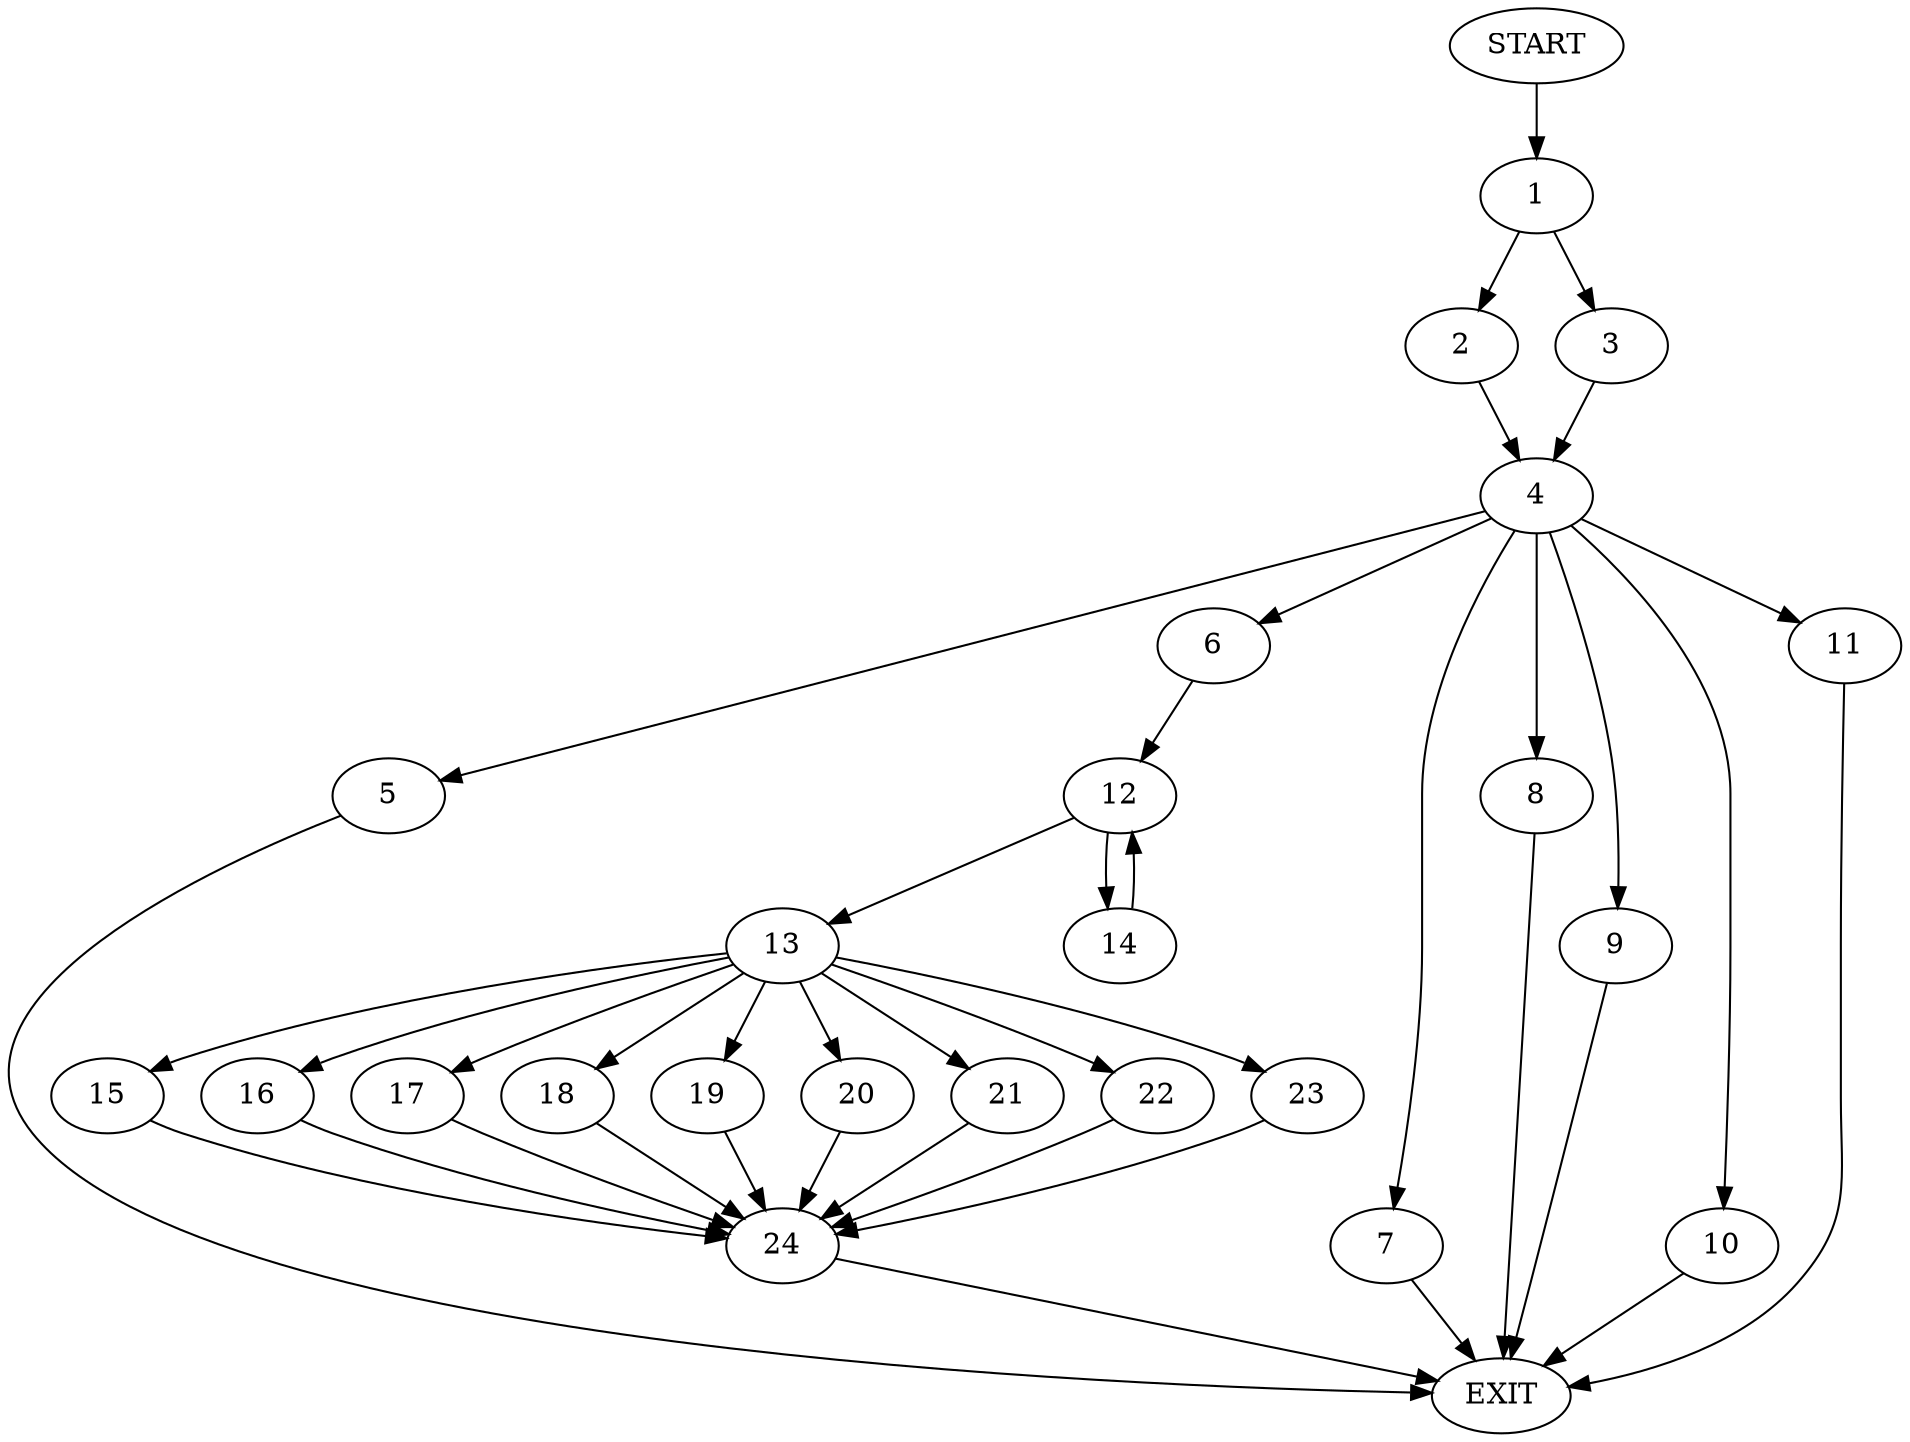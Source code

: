 digraph {
0 [label="START"]
25 [label="EXIT"]
0 -> 1
1 -> 2
1 -> 3
3 -> 4
2 -> 4
4 -> 5
4 -> 6
4 -> 7
4 -> 8
4 -> 9
4 -> 10
4 -> 11
6 -> 12
7 -> 25
5 -> 25
10 -> 25
9 -> 25
11 -> 25
8 -> 25
12 -> 13
12 -> 14
14 -> 12
13 -> 15
13 -> 16
13 -> 17
13 -> 18
13 -> 19
13 -> 20
13 -> 21
13 -> 22
13 -> 23
22 -> 24
17 -> 24
15 -> 24
18 -> 24
16 -> 24
20 -> 24
19 -> 24
21 -> 24
23 -> 24
24 -> 25
}
